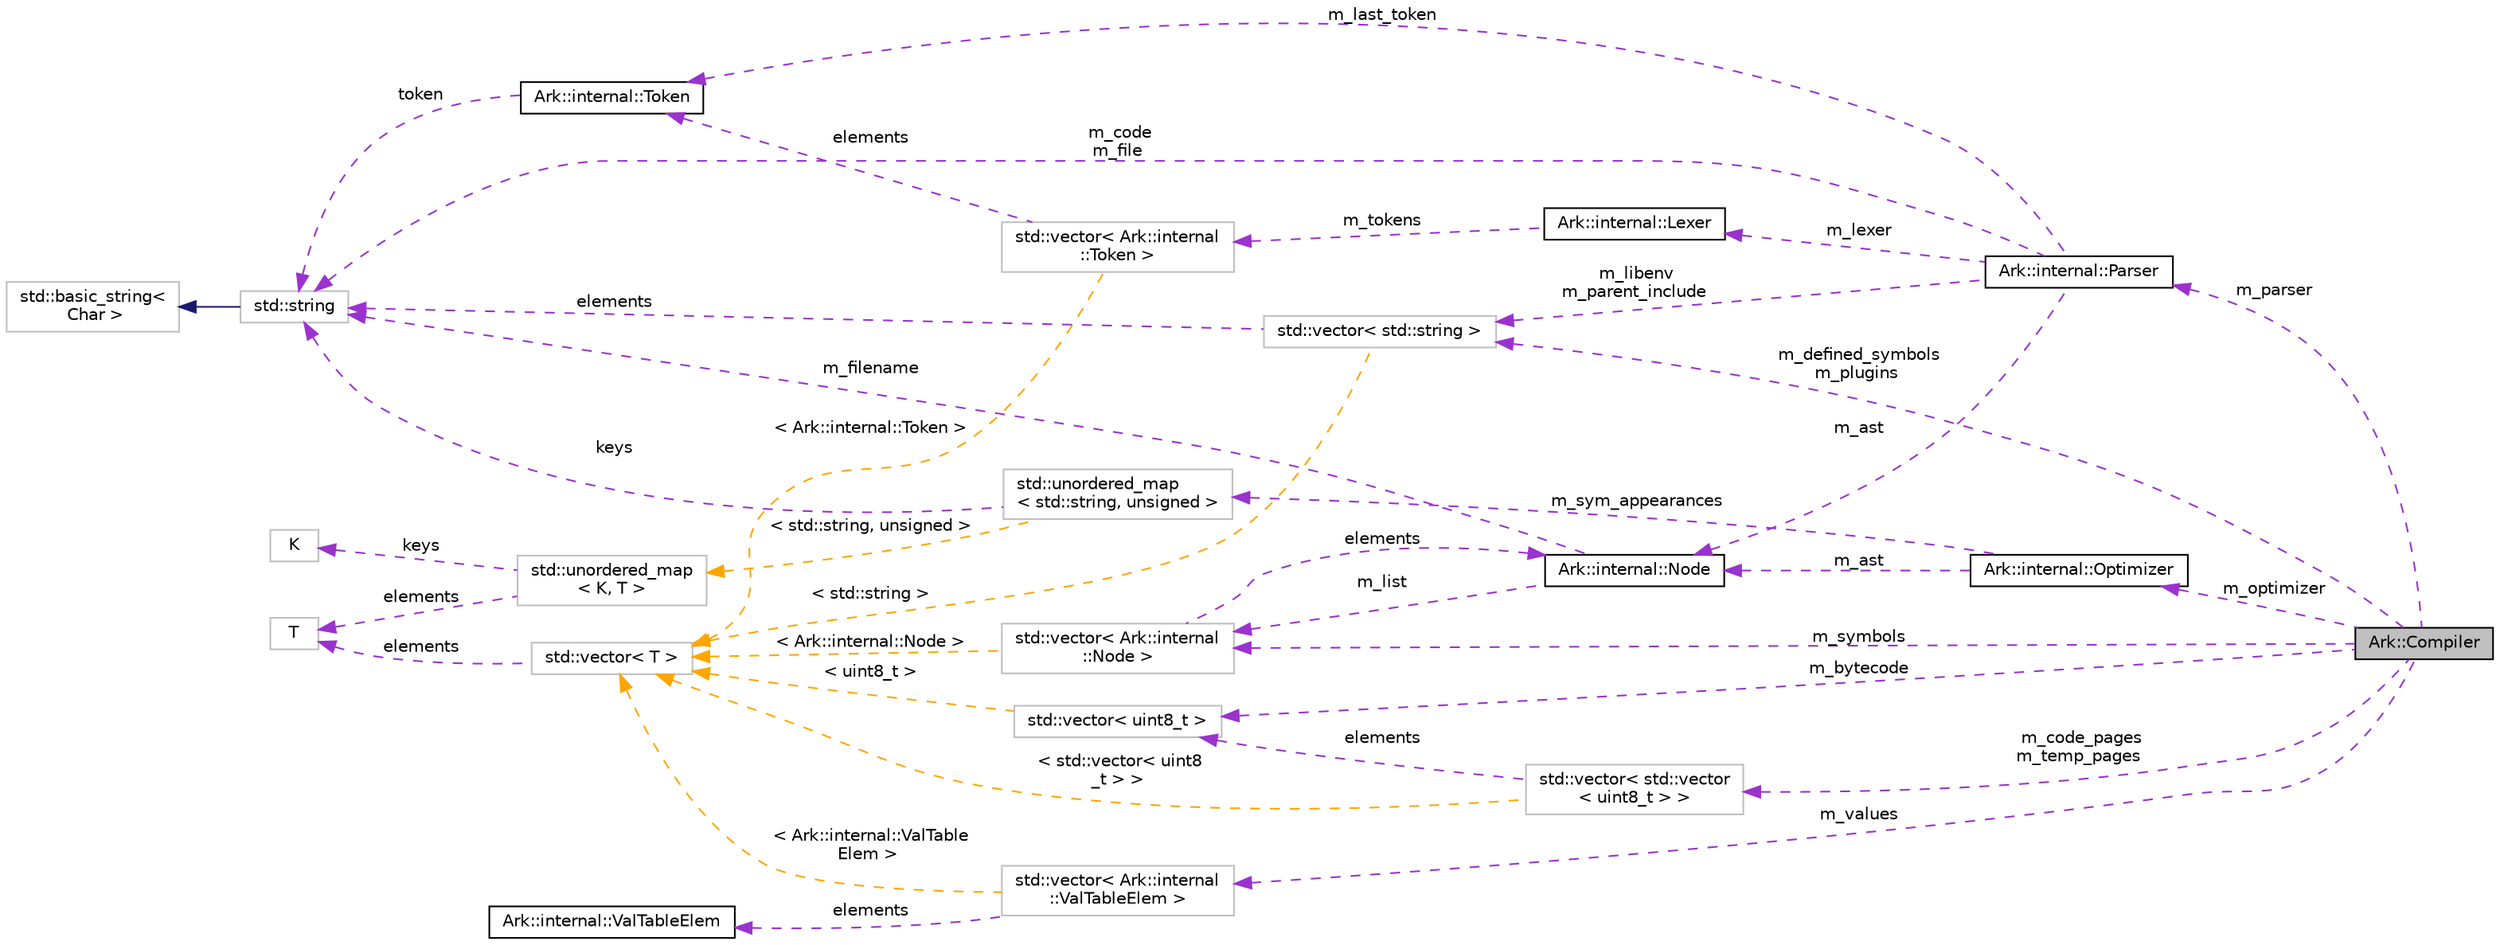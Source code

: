 digraph "Ark::Compiler"
{
 // INTERACTIVE_SVG=YES
 // LATEX_PDF_SIZE
  edge [fontname="Helvetica",fontsize="10",labelfontname="Helvetica",labelfontsize="10"];
  node [fontname="Helvetica",fontsize="10",shape=record];
  rankdir="LR";
  Node1 [label="Ark::Compiler",height=0.2,width=0.4,color="black", fillcolor="grey75", style="filled", fontcolor="black",tooltip="The ArkScript bytecode compiler."];
  Node2 -> Node1 [dir="back",color="darkorchid3",fontsize="10",style="dashed",label=" m_bytecode" ,fontname="Helvetica"];
  Node2 [label="std::vector\< uint8_t \>",height=0.2,width=0.4,color="grey75", fillcolor="white", style="filled",tooltip=" "];
  Node3 -> Node2 [dir="back",color="orange",fontsize="10",style="dashed",label=" \< uint8_t \>" ,fontname="Helvetica"];
  Node3 [label="std::vector\< T \>",height=0.2,width=0.4,color="grey75", fillcolor="white", style="filled",tooltip=" "];
  Node4 -> Node3 [dir="back",color="darkorchid3",fontsize="10",style="dashed",label=" elements" ,fontname="Helvetica"];
  Node4 [label="T",height=0.2,width=0.4,color="grey75", fillcolor="white", style="filled",tooltip=" "];
  Node5 -> Node1 [dir="back",color="darkorchid3",fontsize="10",style="dashed",label=" m_optimizer" ,fontname="Helvetica"];
  Node5 [label="Ark::internal::Optimizer",height=0.2,width=0.4,color="black", fillcolor="white", style="filled",URL="$d7/da8/classArk_1_1internal_1_1Optimizer.html",tooltip="The ArkScript AST optimizer."];
  Node6 -> Node5 [dir="back",color="darkorchid3",fontsize="10",style="dashed",label=" m_sym_appearances" ,fontname="Helvetica"];
  Node6 [label="std::unordered_map\l\< std::string, unsigned \>",height=0.2,width=0.4,color="grey75", fillcolor="white", style="filled",tooltip=" "];
  Node7 -> Node6 [dir="back",color="darkorchid3",fontsize="10",style="dashed",label=" keys" ,fontname="Helvetica"];
  Node7 [label="std::string",height=0.2,width=0.4,color="grey75", fillcolor="white", style="filled",tooltip=" "];
  Node8 -> Node7 [dir="back",color="midnightblue",fontsize="10",style="solid",fontname="Helvetica"];
  Node8 [label="std::basic_string\<\l Char \>",height=0.2,width=0.4,color="grey75", fillcolor="white", style="filled",tooltip=" "];
  Node9 -> Node6 [dir="back",color="orange",fontsize="10",style="dashed",label=" \< std::string, unsigned \>" ,fontname="Helvetica"];
  Node9 [label="std::unordered_map\l\< K, T \>",height=0.2,width=0.4,color="grey75", fillcolor="white", style="filled",tooltip=" "];
  Node10 -> Node9 [dir="back",color="darkorchid3",fontsize="10",style="dashed",label=" keys" ,fontname="Helvetica"];
  Node10 [label="K",height=0.2,width=0.4,color="grey75", fillcolor="white", style="filled",tooltip=" "];
  Node4 -> Node9 [dir="back",color="darkorchid3",fontsize="10",style="dashed",label=" elements" ,fontname="Helvetica"];
  Node11 -> Node5 [dir="back",color="darkorchid3",fontsize="10",style="dashed",label=" m_ast" ,fontname="Helvetica"];
  Node11 [label="Ark::internal::Node",height=0.2,width=0.4,color="black", fillcolor="white", style="filled",URL="$dc/d9e/classArk_1_1internal_1_1Node.html",tooltip="A node of an Abstract Syntax Tree for ArkScript."];
  Node7 -> Node11 [dir="back",color="darkorchid3",fontsize="10",style="dashed",label=" m_filename" ,fontname="Helvetica"];
  Node12 -> Node11 [dir="back",color="darkorchid3",fontsize="10",style="dashed",label=" m_list" ,fontname="Helvetica"];
  Node12 [label="std::vector\< Ark::internal\l::Node \>",height=0.2,width=0.4,color="grey75", fillcolor="white", style="filled",tooltip=" "];
  Node11 -> Node12 [dir="back",color="darkorchid3",fontsize="10",style="dashed",label=" elements" ,fontname="Helvetica"];
  Node3 -> Node12 [dir="back",color="orange",fontsize="10",style="dashed",label=" \< Ark::internal::Node \>" ,fontname="Helvetica"];
  Node13 -> Node1 [dir="back",color="darkorchid3",fontsize="10",style="dashed",label=" m_code_pages\nm_temp_pages" ,fontname="Helvetica"];
  Node13 [label="std::vector\< std::vector\l\< uint8_t \> \>",height=0.2,width=0.4,color="grey75", fillcolor="white", style="filled",tooltip=" "];
  Node2 -> Node13 [dir="back",color="darkorchid3",fontsize="10",style="dashed",label=" elements" ,fontname="Helvetica"];
  Node3 -> Node13 [dir="back",color="orange",fontsize="10",style="dashed",label=" \< std::vector\< uint8\l_t \> \>" ,fontname="Helvetica"];
  Node12 -> Node1 [dir="back",color="darkorchid3",fontsize="10",style="dashed",label=" m_symbols" ,fontname="Helvetica"];
  Node14 -> Node1 [dir="back",color="darkorchid3",fontsize="10",style="dashed",label=" m_values" ,fontname="Helvetica"];
  Node14 [label="std::vector\< Ark::internal\l::ValTableElem \>",height=0.2,width=0.4,color="grey75", fillcolor="white", style="filled",tooltip=" "];
  Node15 -> Node14 [dir="back",color="darkorchid3",fontsize="10",style="dashed",label=" elements" ,fontname="Helvetica"];
  Node15 [label="Ark::internal::ValTableElem",height=0.2,width=0.4,color="black", fillcolor="white", style="filled",URL="$d8/dc4/structArk_1_1internal_1_1ValTableElem.html",tooltip="A Compiler Value class helper to handle multiple types."];
  Node3 -> Node14 [dir="back",color="orange",fontsize="10",style="dashed",label=" \< Ark::internal::ValTable\lElem \>" ,fontname="Helvetica"];
  Node16 -> Node1 [dir="back",color="darkorchid3",fontsize="10",style="dashed",label=" m_defined_symbols\nm_plugins" ,fontname="Helvetica"];
  Node16 [label="std::vector\< std::string \>",height=0.2,width=0.4,color="grey75", fillcolor="white", style="filled",tooltip=" "];
  Node7 -> Node16 [dir="back",color="darkorchid3",fontsize="10",style="dashed",label=" elements" ,fontname="Helvetica"];
  Node3 -> Node16 [dir="back",color="orange",fontsize="10",style="dashed",label=" \< std::string \>" ,fontname="Helvetica"];
  Node17 -> Node1 [dir="back",color="darkorchid3",fontsize="10",style="dashed",label=" m_parser" ,fontname="Helvetica"];
  Node17 [label="Ark::internal::Parser",height=0.2,width=0.4,color="black", fillcolor="white", style="filled",URL="$d9/d0c/classArk_1_1internal_1_1Parser.html",tooltip="The parser is responsible of constructing the Abstract Syntax Tree from a token list."];
  Node11 -> Node17 [dir="back",color="darkorchid3",fontsize="10",style="dashed",label=" m_ast" ,fontname="Helvetica"];
  Node18 -> Node17 [dir="back",color="darkorchid3",fontsize="10",style="dashed",label=" m_lexer" ,fontname="Helvetica"];
  Node18 [label="Ark::internal::Lexer",height=0.2,width=0.4,color="black", fillcolor="white", style="filled",URL="$dd/dc4/classArk_1_1internal_1_1Lexer.html",tooltip="The lexer, in charge of creating a list of tokens."];
  Node19 -> Node18 [dir="back",color="darkorchid3",fontsize="10",style="dashed",label=" m_tokens" ,fontname="Helvetica"];
  Node19 [label="std::vector\< Ark::internal\l::Token \>",height=0.2,width=0.4,color="grey75", fillcolor="white", style="filled",tooltip=" "];
  Node20 -> Node19 [dir="back",color="darkorchid3",fontsize="10",style="dashed",label=" elements" ,fontname="Helvetica"];
  Node20 [label="Ark::internal::Token",height=0.2,width=0.4,color="black", fillcolor="white", style="filled",URL="$d0/d98/structArk_1_1internal_1_1Token.html",tooltip=" "];
  Node7 -> Node20 [dir="back",color="darkorchid3",fontsize="10",style="dashed",label=" token" ,fontname="Helvetica"];
  Node3 -> Node19 [dir="back",color="orange",fontsize="10",style="dashed",label=" \< Ark::internal::Token \>" ,fontname="Helvetica"];
  Node7 -> Node17 [dir="back",color="darkorchid3",fontsize="10",style="dashed",label=" m_code\nm_file" ,fontname="Helvetica"];
  Node20 -> Node17 [dir="back",color="darkorchid3",fontsize="10",style="dashed",label=" m_last_token" ,fontname="Helvetica"];
  Node16 -> Node17 [dir="back",color="darkorchid3",fontsize="10",style="dashed",label=" m_libenv\nm_parent_include" ,fontname="Helvetica"];
}

